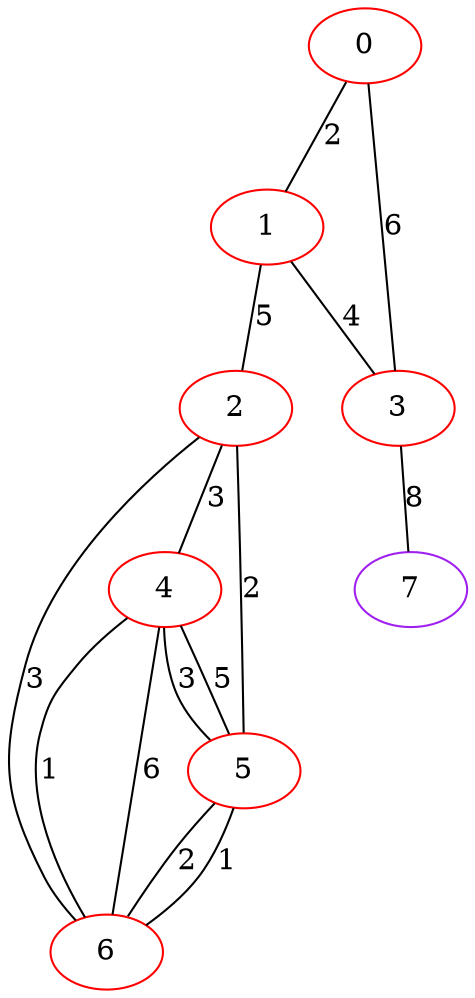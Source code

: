 graph "" {
0 [color=red, weight=1];
1 [color=red, weight=1];
2 [color=red, weight=1];
3 [color=red, weight=1];
4 [color=red, weight=1];
5 [color=red, weight=1];
6 [color=red, weight=1];
7 [color=purple, weight=4];
0 -- 1  [key=0, label=2];
0 -- 3  [key=0, label=6];
1 -- 2  [key=0, label=5];
1 -- 3  [key=0, label=4];
2 -- 4  [key=0, label=3];
2 -- 5  [key=0, label=2];
2 -- 6  [key=0, label=3];
3 -- 7  [key=0, label=8];
4 -- 5  [key=0, label=3];
4 -- 5  [key=1, label=5];
4 -- 6  [key=0, label=1];
4 -- 6  [key=1, label=6];
5 -- 6  [key=0, label=2];
5 -- 6  [key=1, label=1];
}
